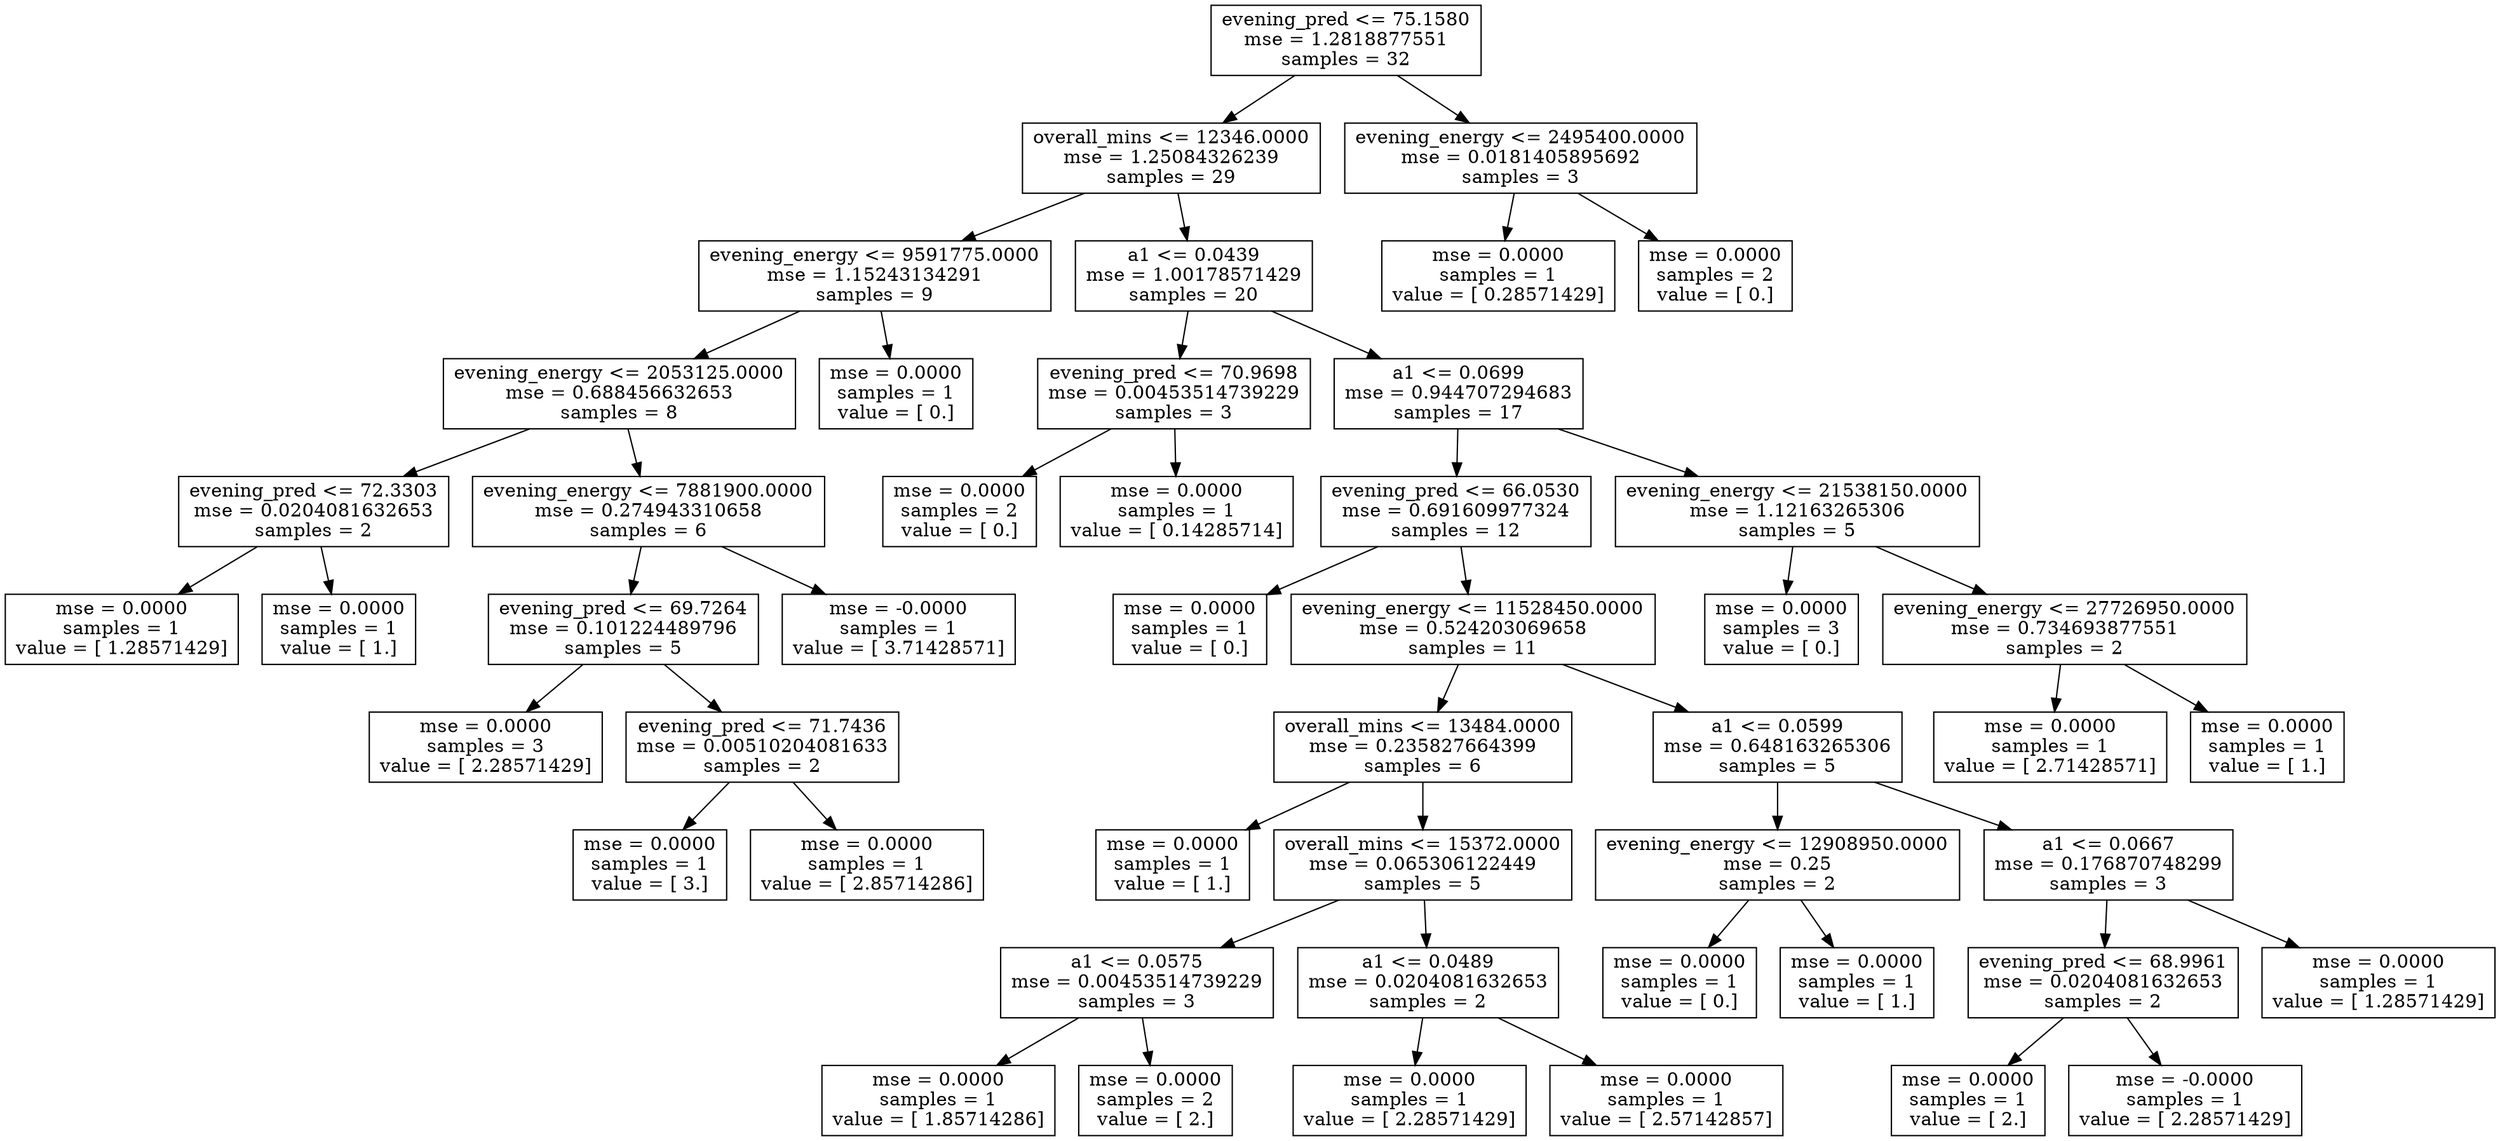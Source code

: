 digraph Tree {
0 [label="evening_pred <= 75.1580\nmse = 1.2818877551\nsamples = 32", shape="box"] ;
1 [label="overall_mins <= 12346.0000\nmse = 1.25084326239\nsamples = 29", shape="box"] ;
0 -> 1 ;
2 [label="evening_energy <= 9591775.0000\nmse = 1.15243134291\nsamples = 9", shape="box"] ;
1 -> 2 ;
3 [label="evening_energy <= 2053125.0000\nmse = 0.688456632653\nsamples = 8", shape="box"] ;
2 -> 3 ;
4 [label="evening_pred <= 72.3303\nmse = 0.0204081632653\nsamples = 2", shape="box"] ;
3 -> 4 ;
5 [label="mse = 0.0000\nsamples = 1\nvalue = [ 1.28571429]", shape="box"] ;
4 -> 5 ;
6 [label="mse = 0.0000\nsamples = 1\nvalue = [ 1.]", shape="box"] ;
4 -> 6 ;
7 [label="evening_energy <= 7881900.0000\nmse = 0.274943310658\nsamples = 6", shape="box"] ;
3 -> 7 ;
8 [label="evening_pred <= 69.7264\nmse = 0.101224489796\nsamples = 5", shape="box"] ;
7 -> 8 ;
9 [label="mse = 0.0000\nsamples = 3\nvalue = [ 2.28571429]", shape="box"] ;
8 -> 9 ;
10 [label="evening_pred <= 71.7436\nmse = 0.00510204081633\nsamples = 2", shape="box"] ;
8 -> 10 ;
11 [label="mse = 0.0000\nsamples = 1\nvalue = [ 3.]", shape="box"] ;
10 -> 11 ;
12 [label="mse = 0.0000\nsamples = 1\nvalue = [ 2.85714286]", shape="box"] ;
10 -> 12 ;
13 [label="mse = -0.0000\nsamples = 1\nvalue = [ 3.71428571]", shape="box"] ;
7 -> 13 ;
14 [label="mse = 0.0000\nsamples = 1\nvalue = [ 0.]", shape="box"] ;
2 -> 14 ;
15 [label="a1 <= 0.0439\nmse = 1.00178571429\nsamples = 20", shape="box"] ;
1 -> 15 ;
16 [label="evening_pred <= 70.9698\nmse = 0.00453514739229\nsamples = 3", shape="box"] ;
15 -> 16 ;
17 [label="mse = 0.0000\nsamples = 2\nvalue = [ 0.]", shape="box"] ;
16 -> 17 ;
18 [label="mse = 0.0000\nsamples = 1\nvalue = [ 0.14285714]", shape="box"] ;
16 -> 18 ;
19 [label="a1 <= 0.0699\nmse = 0.944707294683\nsamples = 17", shape="box"] ;
15 -> 19 ;
20 [label="evening_pred <= 66.0530\nmse = 0.691609977324\nsamples = 12", shape="box"] ;
19 -> 20 ;
21 [label="mse = 0.0000\nsamples = 1\nvalue = [ 0.]", shape="box"] ;
20 -> 21 ;
22 [label="evening_energy <= 11528450.0000\nmse = 0.524203069658\nsamples = 11", shape="box"] ;
20 -> 22 ;
23 [label="overall_mins <= 13484.0000\nmse = 0.235827664399\nsamples = 6", shape="box"] ;
22 -> 23 ;
24 [label="mse = 0.0000\nsamples = 1\nvalue = [ 1.]", shape="box"] ;
23 -> 24 ;
25 [label="overall_mins <= 15372.0000\nmse = 0.065306122449\nsamples = 5", shape="box"] ;
23 -> 25 ;
26 [label="a1 <= 0.0575\nmse = 0.00453514739229\nsamples = 3", shape="box"] ;
25 -> 26 ;
27 [label="mse = 0.0000\nsamples = 1\nvalue = [ 1.85714286]", shape="box"] ;
26 -> 27 ;
28 [label="mse = 0.0000\nsamples = 2\nvalue = [ 2.]", shape="box"] ;
26 -> 28 ;
29 [label="a1 <= 0.0489\nmse = 0.0204081632653\nsamples = 2", shape="box"] ;
25 -> 29 ;
30 [label="mse = 0.0000\nsamples = 1\nvalue = [ 2.28571429]", shape="box"] ;
29 -> 30 ;
31 [label="mse = 0.0000\nsamples = 1\nvalue = [ 2.57142857]", shape="box"] ;
29 -> 31 ;
32 [label="a1 <= 0.0599\nmse = 0.648163265306\nsamples = 5", shape="box"] ;
22 -> 32 ;
33 [label="evening_energy <= 12908950.0000\nmse = 0.25\nsamples = 2", shape="box"] ;
32 -> 33 ;
34 [label="mse = 0.0000\nsamples = 1\nvalue = [ 0.]", shape="box"] ;
33 -> 34 ;
35 [label="mse = 0.0000\nsamples = 1\nvalue = [ 1.]", shape="box"] ;
33 -> 35 ;
36 [label="a1 <= 0.0667\nmse = 0.176870748299\nsamples = 3", shape="box"] ;
32 -> 36 ;
37 [label="evening_pred <= 68.9961\nmse = 0.0204081632653\nsamples = 2", shape="box"] ;
36 -> 37 ;
38 [label="mse = 0.0000\nsamples = 1\nvalue = [ 2.]", shape="box"] ;
37 -> 38 ;
39 [label="mse = -0.0000\nsamples = 1\nvalue = [ 2.28571429]", shape="box"] ;
37 -> 39 ;
40 [label="mse = 0.0000\nsamples = 1\nvalue = [ 1.28571429]", shape="box"] ;
36 -> 40 ;
41 [label="evening_energy <= 21538150.0000\nmse = 1.12163265306\nsamples = 5", shape="box"] ;
19 -> 41 ;
42 [label="mse = 0.0000\nsamples = 3\nvalue = [ 0.]", shape="box"] ;
41 -> 42 ;
43 [label="evening_energy <= 27726950.0000\nmse = 0.734693877551\nsamples = 2", shape="box"] ;
41 -> 43 ;
44 [label="mse = 0.0000\nsamples = 1\nvalue = [ 2.71428571]", shape="box"] ;
43 -> 44 ;
45 [label="mse = 0.0000\nsamples = 1\nvalue = [ 1.]", shape="box"] ;
43 -> 45 ;
46 [label="evening_energy <= 2495400.0000\nmse = 0.0181405895692\nsamples = 3", shape="box"] ;
0 -> 46 ;
47 [label="mse = 0.0000\nsamples = 1\nvalue = [ 0.28571429]", shape="box"] ;
46 -> 47 ;
48 [label="mse = 0.0000\nsamples = 2\nvalue = [ 0.]", shape="box"] ;
46 -> 48 ;
}